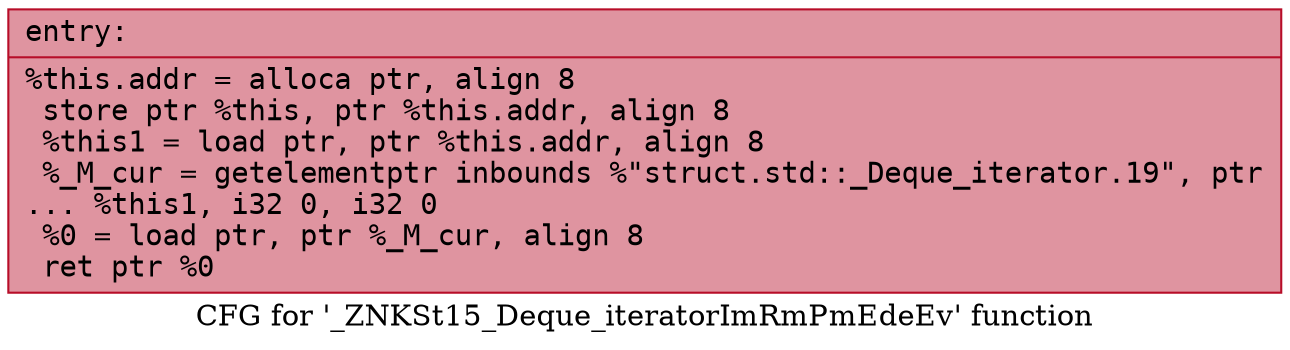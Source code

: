 digraph "CFG for '_ZNKSt15_Deque_iteratorImRmPmEdeEv' function" {
	label="CFG for '_ZNKSt15_Deque_iteratorImRmPmEdeEv' function";

	Node0x560dca052270 [shape=record,color="#b70d28ff", style=filled, fillcolor="#b70d2870" fontname="Courier",label="{entry:\l|  %this.addr = alloca ptr, align 8\l  store ptr %this, ptr %this.addr, align 8\l  %this1 = load ptr, ptr %this.addr, align 8\l  %_M_cur = getelementptr inbounds %\"struct.std::_Deque_iterator.19\", ptr\l... %this1, i32 0, i32 0\l  %0 = load ptr, ptr %_M_cur, align 8\l  ret ptr %0\l}"];
}
